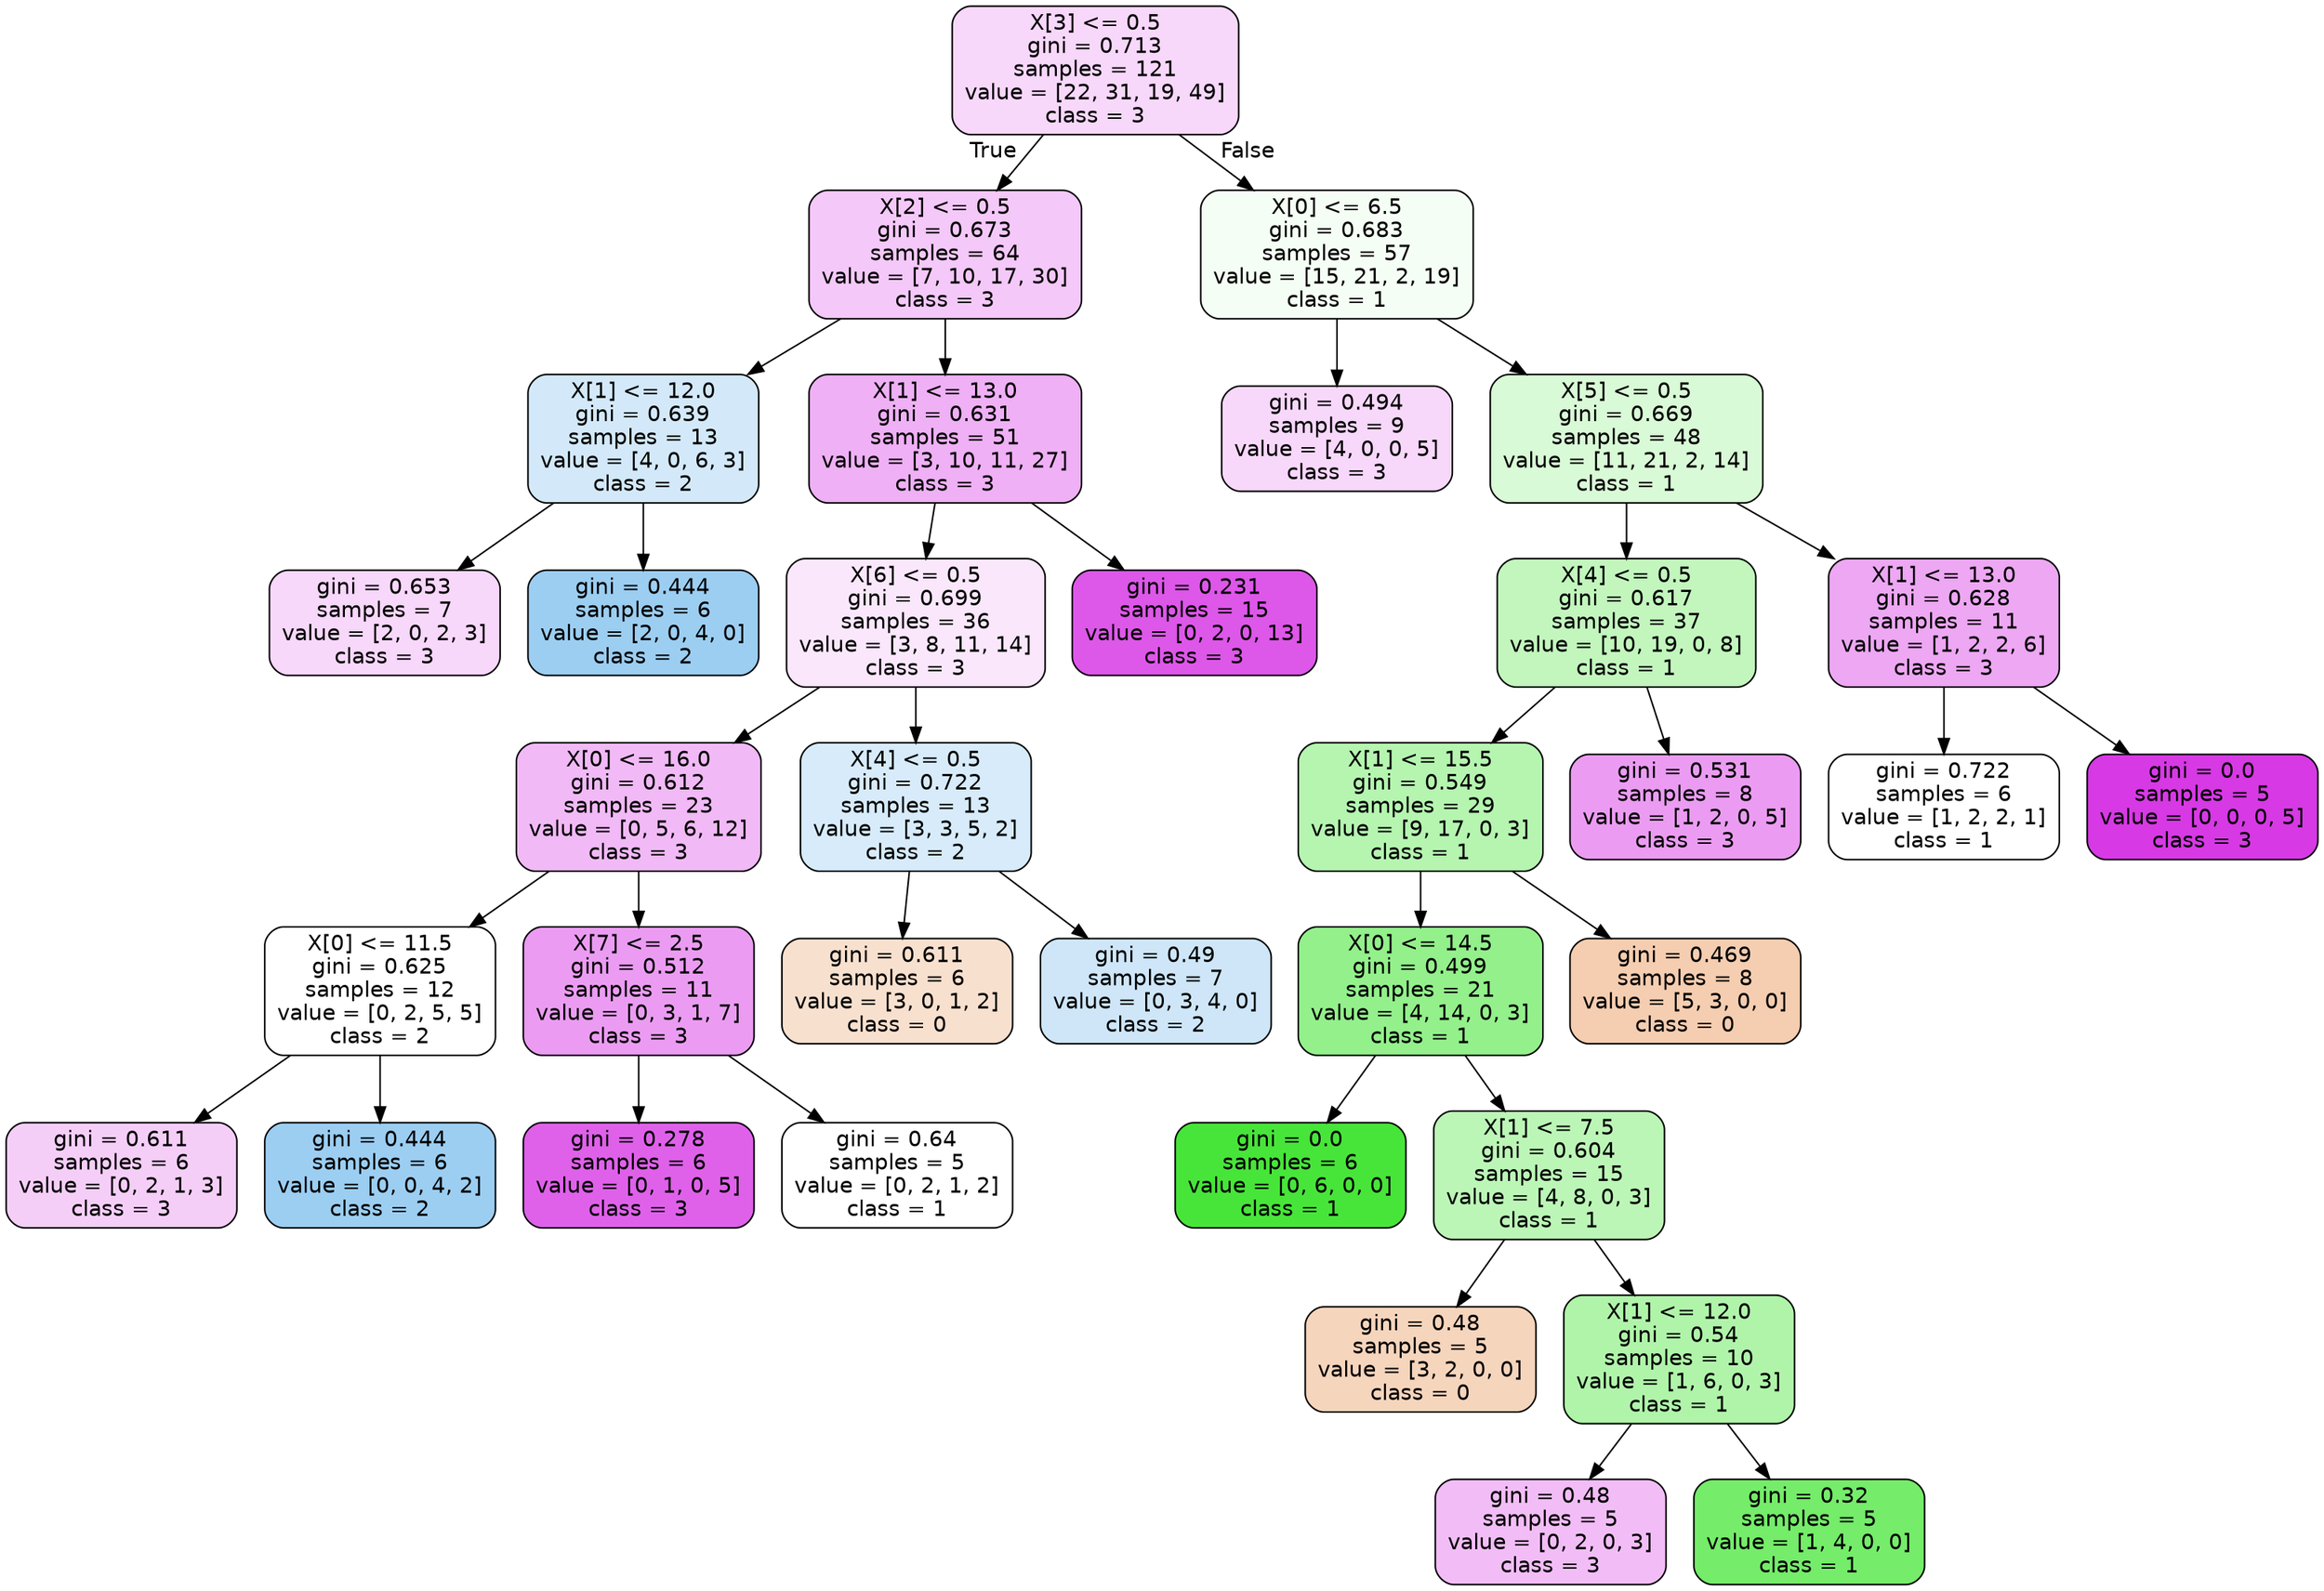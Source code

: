 digraph Tree {
node [shape=box, style="filled, rounded", color="black", fontname="helvetica"] ;
edge [fontname="helvetica"] ;
0 [label="X[3] <= 0.5\ngini = 0.713\nsamples = 121\nvalue = [22, 31, 19, 49]\nclass = 3", fillcolor="#f7d7fa"] ;
1 [label="X[2] <= 0.5\ngini = 0.673\nsamples = 64\nvalue = [7, 10, 17, 30]\nclass = 3", fillcolor="#f4c8f8"] ;
0 -> 1 [labeldistance=2.5, labelangle=45, headlabel="True"] ;
2 [label="X[1] <= 12.0\ngini = 0.639\nsamples = 13\nvalue = [4, 0, 6, 3]\nclass = 2", fillcolor="#d3e9f9"] ;
1 -> 2 ;
3 [label="gini = 0.653\nsamples = 7\nvalue = [2, 0, 2, 3]\nclass = 3", fillcolor="#f7d7fa"] ;
2 -> 3 ;
4 [label="gini = 0.444\nsamples = 6\nvalue = [2, 0, 4, 0]\nclass = 2", fillcolor="#9ccef2"] ;
2 -> 4 ;
5 [label="X[1] <= 13.0\ngini = 0.631\nsamples = 51\nvalue = [3, 10, 11, 27]\nclass = 3", fillcolor="#efb0f5"] ;
1 -> 5 ;
6 [label="X[6] <= 0.5\ngini = 0.699\nsamples = 36\nvalue = [3, 8, 11, 14]\nclass = 3", fillcolor="#fae7fc"] ;
5 -> 6 ;
7 [label="X[0] <= 16.0\ngini = 0.612\nsamples = 23\nvalue = [0, 5, 6, 12]\nclass = 3", fillcolor="#f1b9f6"] ;
6 -> 7 ;
8 [label="X[0] <= 11.5\ngini = 0.625\nsamples = 12\nvalue = [0, 2, 5, 5]\nclass = 2", fillcolor="#ffffff"] ;
7 -> 8 ;
9 [label="gini = 0.611\nsamples = 6\nvalue = [0, 2, 1, 3]\nclass = 3", fillcolor="#f5cef8"] ;
8 -> 9 ;
10 [label="gini = 0.444\nsamples = 6\nvalue = [0, 0, 4, 2]\nclass = 2", fillcolor="#9ccef2"] ;
8 -> 10 ;
11 [label="X[7] <= 2.5\ngini = 0.512\nsamples = 11\nvalue = [0, 3, 1, 7]\nclass = 3", fillcolor="#eb9cf2"] ;
7 -> 11 ;
12 [label="gini = 0.278\nsamples = 6\nvalue = [0, 1, 0, 5]\nclass = 3", fillcolor="#df61ea"] ;
11 -> 12 ;
13 [label="gini = 0.64\nsamples = 5\nvalue = [0, 2, 1, 2]\nclass = 1", fillcolor="#ffffff"] ;
11 -> 13 ;
14 [label="X[4] <= 0.5\ngini = 0.722\nsamples = 13\nvalue = [3, 3, 5, 2]\nclass = 2", fillcolor="#d7ebfa"] ;
6 -> 14 ;
15 [label="gini = 0.611\nsamples = 6\nvalue = [3, 0, 1, 2]\nclass = 0", fillcolor="#f8e0ce"] ;
14 -> 15 ;
16 [label="gini = 0.49\nsamples = 7\nvalue = [0, 3, 4, 0]\nclass = 2", fillcolor="#cee6f8"] ;
14 -> 16 ;
17 [label="gini = 0.231\nsamples = 15\nvalue = [0, 2, 0, 13]\nclass = 3", fillcolor="#dd57e9"] ;
5 -> 17 ;
20 [label="X[0] <= 6.5\ngini = 0.683\nsamples = 57\nvalue = [15, 21, 2, 19]\nclass = 1", fillcolor="#f5fef5"] ;
0 -> 20 [labeldistance=2.5, labelangle=-45, headlabel="False"] ;
21 [label="gini = 0.494\nsamples = 9\nvalue = [4, 0, 0, 5]\nclass = 3", fillcolor="#f7d7fa"] ;
20 -> 21 ;
22 [label="X[5] <= 0.5\ngini = 0.669\nsamples = 48\nvalue = [11, 21, 2, 14]\nclass = 1", fillcolor="#d9fad6"] ;
20 -> 22 ;
23 [label="X[4] <= 0.5\ngini = 0.617\nsamples = 37\nvalue = [10, 19, 0, 8]\nclass = 1", fillcolor="#c2f6bd"] ;
22 -> 23 ;
24 [label="X[1] <= 15.5\ngini = 0.549\nsamples = 29\nvalue = [9, 17, 0, 3]\nclass = 1", fillcolor="#b5f5b0"] ;
23 -> 24 ;
25 [label="X[0] <= 14.5\ngini = 0.499\nsamples = 21\nvalue = [4, 14, 0, 3]\nclass = 1", fillcolor="#93f08b"] ;
24 -> 25 ;
26 [label="gini = 0.0\nsamples = 6\nvalue = [0, 6, 0, 0]\nclass = 1", fillcolor="#47e539"] ;
25 -> 26 ;
27 [label="X[1] <= 7.5\ngini = 0.604\nsamples = 15\nvalue = [4, 8, 0, 3]\nclass = 1", fillcolor="#bcf6b7"] ;
25 -> 27 ;
28 [label="gini = 0.48\nsamples = 5\nvalue = [3, 2, 0, 0]\nclass = 0", fillcolor="#f6d5bd"] ;
27 -> 28 ;
29 [label="X[1] <= 12.0\ngini = 0.54\nsamples = 10\nvalue = [1, 6, 0, 3]\nclass = 1", fillcolor="#b0f4aa"] ;
27 -> 29 ;
30 [label="gini = 0.48\nsamples = 5\nvalue = [0, 2, 0, 3]\nclass = 3", fillcolor="#f2bdf6"] ;
29 -> 30 ;
31 [label="gini = 0.32\nsamples = 5\nvalue = [1, 4, 0, 0]\nclass = 1", fillcolor="#75ec6a"] ;
29 -> 31 ;
32 [label="gini = 0.469\nsamples = 8\nvalue = [5, 3, 0, 0]\nclass = 0", fillcolor="#f5cdb0"] ;
24 -> 32 ;
33 [label="gini = 0.531\nsamples = 8\nvalue = [1, 2, 0, 5]\nclass = 3", fillcolor="#eb9cf2"] ;
23 -> 33 ;
34 [label="X[1] <= 13.0\ngini = 0.628\nsamples = 11\nvalue = [1, 2, 2, 6]\nclass = 3", fillcolor="#eda7f3"] ;
22 -> 34 ;
35 [label="gini = 0.722\nsamples = 6\nvalue = [1, 2, 2, 1]\nclass = 1", fillcolor="#ffffff"] ;
34 -> 35 ;
36 [label="gini = 0.0\nsamples = 5\nvalue = [0, 0, 0, 5]\nclass = 3", fillcolor="#d739e5"] ;
34 -> 36 ;
}